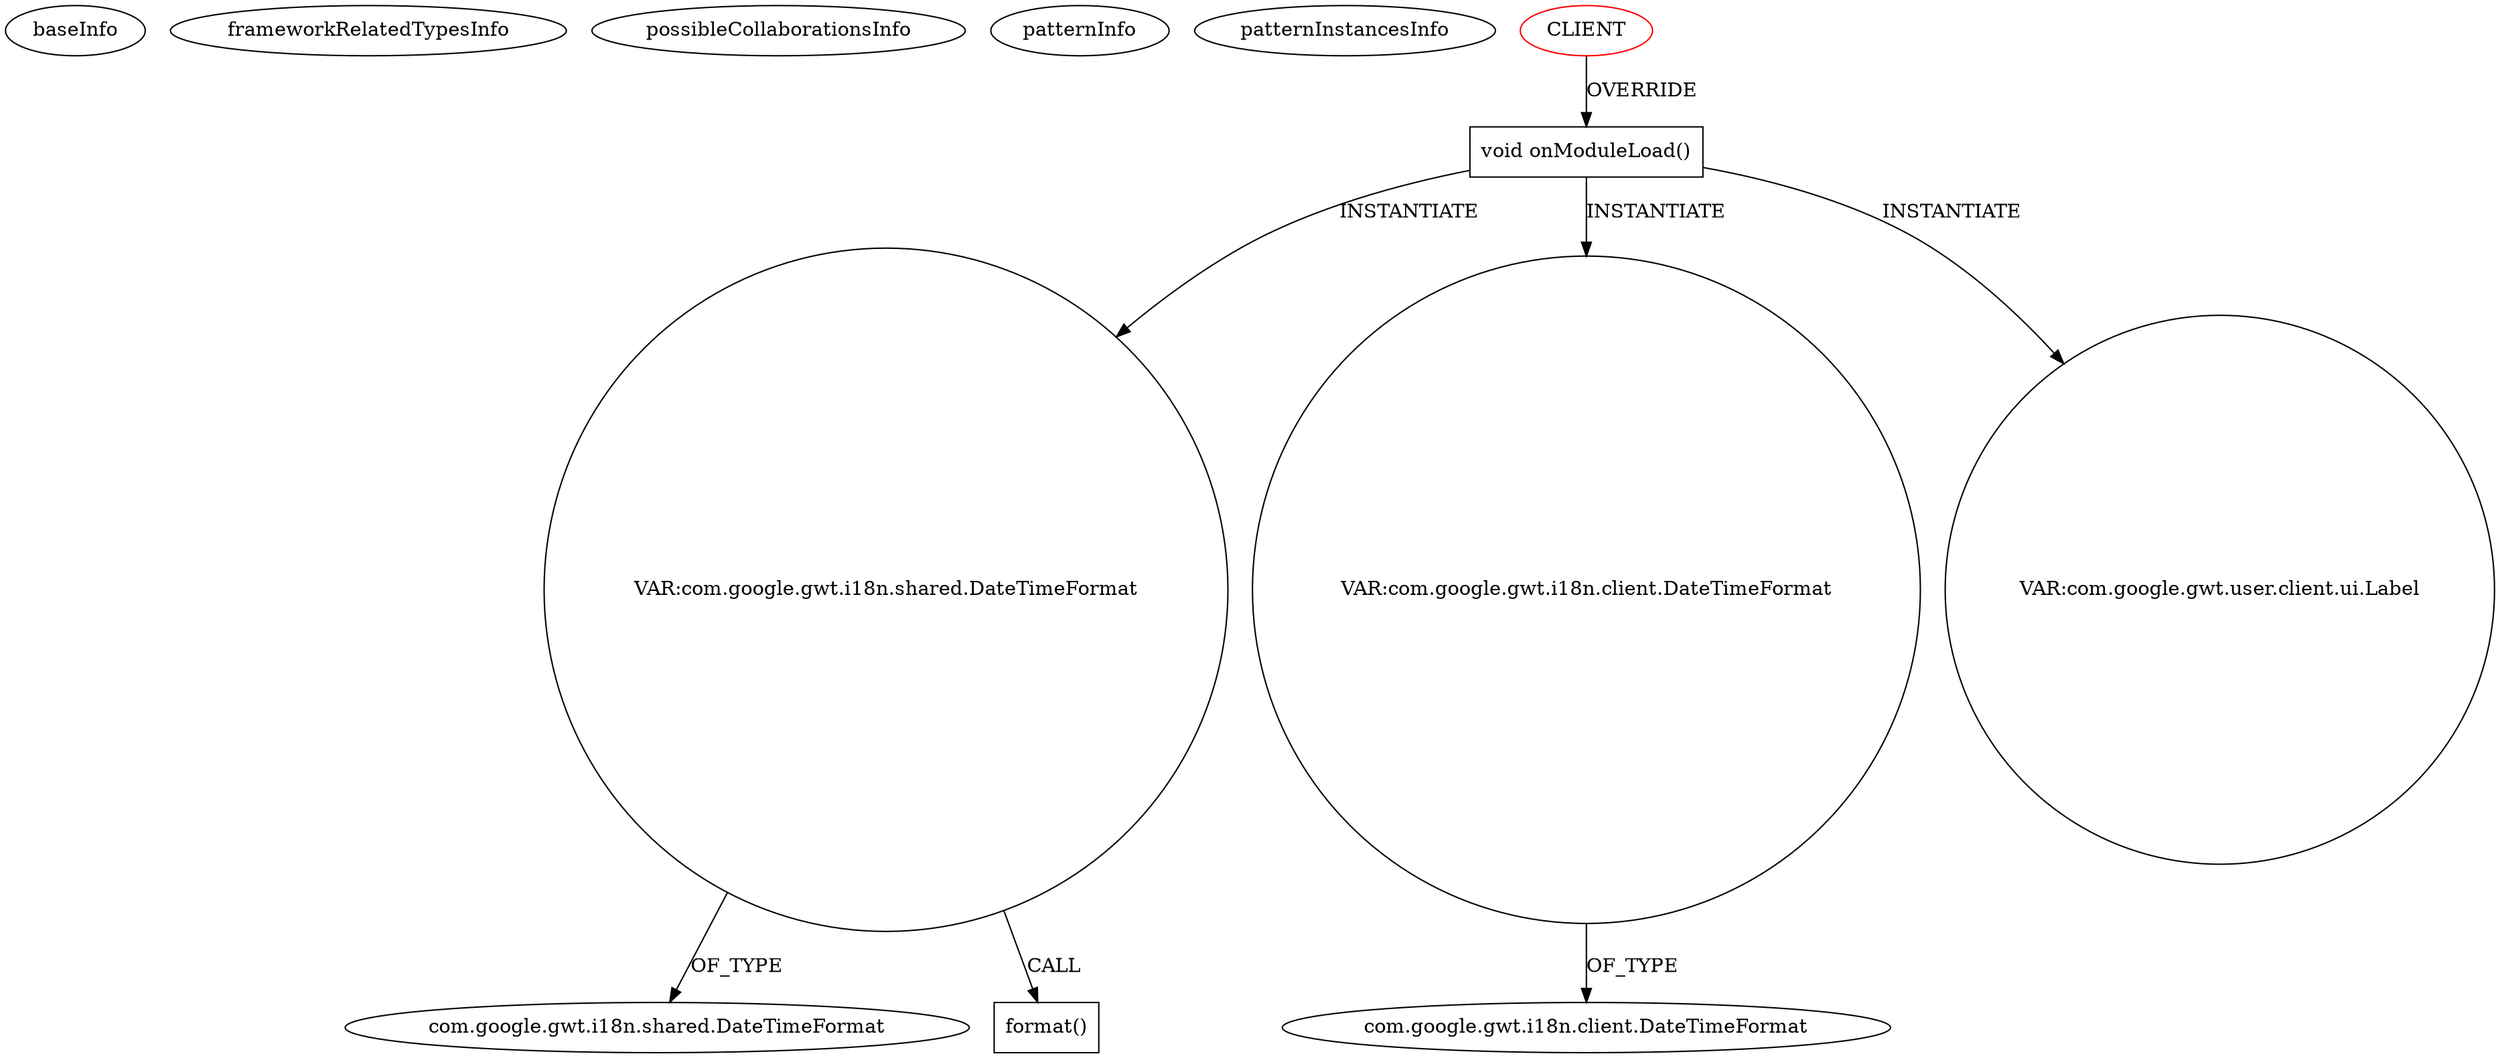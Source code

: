 digraph {
baseInfo[graphId=1128,category="pattern",isAnonymous=false,possibleRelation=false]
frameworkRelatedTypesInfo[]
possibleCollaborationsInfo[]
patternInfo[frequency=2.0,patternRootClient=0]
patternInstancesInfo[0="nakaken0629-mezamashimailgwt~/nakaken0629-mezamashimailgwt/mezamashimailgwt-master/mezamashimailgwt/src/com/appspot/mezamashimailgwt/client/Mezamashimailgwt.java~Mezamashimailgwt~4116",1="coldplayguy-flight87~/coldplayguy-flight87/flight87-master/BookFlight/src/bookflight/client/BookFlight.java~BookFlight~1091"]
252[label="com.google.gwt.i18n.shared.DateTimeFormat",vertexType="FRAMEWORK_CLASS_TYPE",isFrameworkType=false]
250[label="VAR:com.google.gwt.i18n.shared.DateTimeFormat",vertexType="VARIABLE_EXPRESION",isFrameworkType=false,shape=circle]
251[label="format()",vertexType="INSIDE_CALL",isFrameworkType=false,shape=box]
34[label="void onModuleLoad()",vertexType="OVERRIDING_METHOD_DECLARATION",isFrameworkType=false,shape=box]
0[label="CLIENT",vertexType="ROOT_CLIENT_CLASS_DECLARATION",isFrameworkType=false,color=red]
253[label="VAR:com.google.gwt.i18n.client.DateTimeFormat",vertexType="VARIABLE_EXPRESION",isFrameworkType=false,shape=circle]
255[label="com.google.gwt.i18n.client.DateTimeFormat",vertexType="FRAMEWORK_CLASS_TYPE",isFrameworkType=false]
111[label="VAR:com.google.gwt.user.client.ui.Label",vertexType="VARIABLE_EXPRESION",isFrameworkType=false,shape=circle]
250->252[label="OF_TYPE"]
0->34[label="OVERRIDE"]
34->111[label="INSTANTIATE"]
250->251[label="CALL"]
253->255[label="OF_TYPE"]
34->250[label="INSTANTIATE"]
34->253[label="INSTANTIATE"]
}
